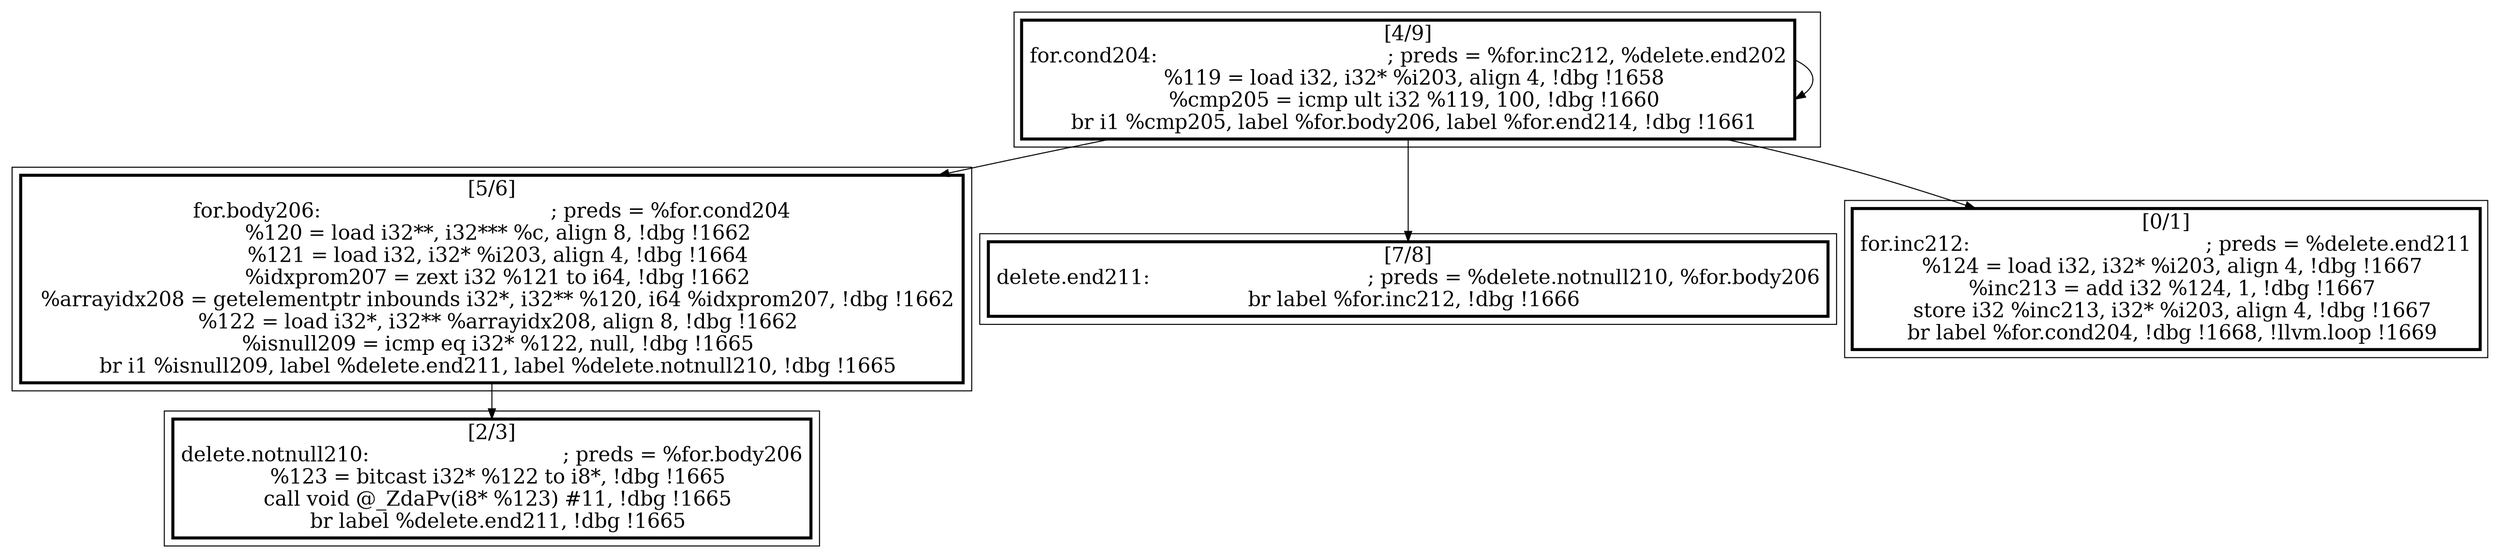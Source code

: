 
digraph G {



node902->node902 [ ]
node902->node903 [ ]
node902->node904 [ ]
node903->node901 [ ]
node902->node900 [ ]


subgraph cluster4 {


node904 [penwidth=3.0,fontsize=20,shape=rectangle,label="[7/8]
delete.end211:                                    ; preds = %delete.notnull210, %for.body206
  br label %for.inc212, !dbg !1666
" ]



}

subgraph cluster3 {


node903 [penwidth=3.0,fontsize=20,shape=rectangle,label="[5/6]
for.body206:                                      ; preds = %for.cond204
  %120 = load i32**, i32*** %c, align 8, !dbg !1662
  %121 = load i32, i32* %i203, align 4, !dbg !1664
  %idxprom207 = zext i32 %121 to i64, !dbg !1662
  %arrayidx208 = getelementptr inbounds i32*, i32** %120, i64 %idxprom207, !dbg !1662
  %122 = load i32*, i32** %arrayidx208, align 8, !dbg !1662
  %isnull209 = icmp eq i32* %122, null, !dbg !1665
  br i1 %isnull209, label %delete.end211, label %delete.notnull210, !dbg !1665
" ]



}

subgraph cluster2 {


node902 [penwidth=3.0,fontsize=20,shape=rectangle,label="[4/9]
for.cond204:                                      ; preds = %for.inc212, %delete.end202
  %119 = load i32, i32* %i203, align 4, !dbg !1658
  %cmp205 = icmp ult i32 %119, 100, !dbg !1660
  br i1 %cmp205, label %for.body206, label %for.end214, !dbg !1661
" ]



}

subgraph cluster0 {


node900 [penwidth=3.0,fontsize=20,shape=rectangle,label="[0/1]
for.inc212:                                       ; preds = %delete.end211
  %124 = load i32, i32* %i203, align 4, !dbg !1667
  %inc213 = add i32 %124, 1, !dbg !1667
  store i32 %inc213, i32* %i203, align 4, !dbg !1667
  br label %for.cond204, !dbg !1668, !llvm.loop !1669
" ]



}

subgraph cluster1 {


node901 [penwidth=3.0,fontsize=20,shape=rectangle,label="[2/3]
delete.notnull210:                                ; preds = %for.body206
  %123 = bitcast i32* %122 to i8*, !dbg !1665
  call void @_ZdaPv(i8* %123) #11, !dbg !1665
  br label %delete.end211, !dbg !1665
" ]



}

}
